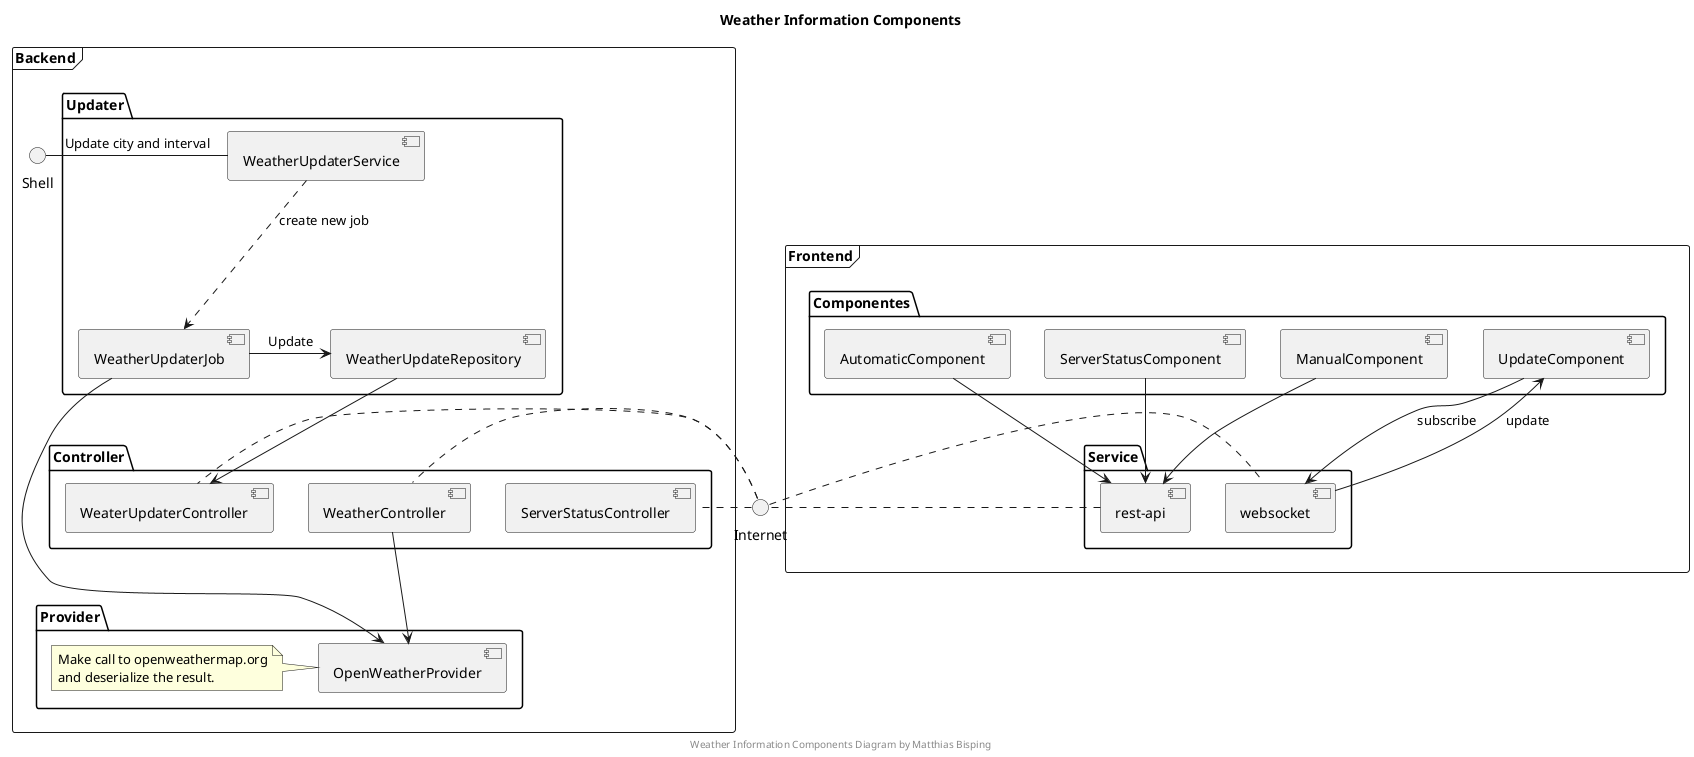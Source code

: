 @startuml
skinparam componentStyle uml

footer
Weather Information Components Diagram by Matthias Bisping
end footer

title Weather Information Components

frame "Backend" {
package "Controller" {
    component ServerStatusController
    component WeatherController
    component WeaterUpdaterController
}

package "Updater" {
    component WeatherUpdateRepository
    [WeatherUpdaterJob]
    component WeatherUpdaterService
}

package "Provider" {
    component OpenWeatherProvider

    note left of OpenWeatherProvider
        Make call to openweathermap.org
        and deserialize the result.
    end note
}

WeatherController --> OpenWeatherProvider
WeatherUpdateRepository --> WeaterUpdaterController
WeatherUpdaterService ..> WeatherUpdaterJob : create new job
WeatherUpdaterJob -> OpenWeatherProvider
WeatherUpdaterJob -> WeatherUpdateRepository : Update

Shell - WeatherUpdaterService : Update city and interval
}

Internet . ServerStatusController
Internet . WeatherController
Internet . WeaterUpdaterController

frame "Frontend" {
    package "Service" {
        [rest-api]
        [websocket]
    }
    package "Componentes" {
        [ServerStatusComponent]
        [ManualComponent]
        [AutomaticComponent]
        [UpdateComponent]
    }
}

[ServerStatusComponent] --> [rest-api]
[ManualComponent] --> [rest-api]
[AutomaticComponent] --> [rest-api]

[UpdateComponent] --> [websocket] : subscribe
[websocket] --> [UpdateComponent] : update

[rest-api] . Internet
Internet . [websocket]

@enduml